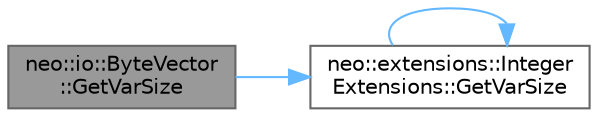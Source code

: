 digraph "neo::io::ByteVector::GetVarSize"
{
 // LATEX_PDF_SIZE
  bgcolor="transparent";
  edge [fontname=Helvetica,fontsize=10,labelfontname=Helvetica,labelfontsize=10];
  node [fontname=Helvetica,fontsize=10,shape=box,height=0.2,width=0.4];
  rankdir="LR";
  Node1 [id="Node000001",label="neo::io::ByteVector\l::GetVarSize",height=0.2,width=0.4,color="gray40", fillcolor="grey60", style="filled", fontcolor="black",tooltip="Gets the variable-length size of the vector."];
  Node1 -> Node2 [id="edge1_Node000001_Node000002",color="steelblue1",style="solid",tooltip=" "];
  Node2 [id="Node000002",label="neo::extensions::Integer\lExtensions::GetVarSize",height=0.2,width=0.4,color="grey40", fillcolor="white", style="filled",URL="$classneo_1_1extensions_1_1_integer_extensions.html#aefdb24d869b72931073a4264c64452fa",tooltip="Gets the size of variable-length of the data."];
  Node2 -> Node2 [id="edge2_Node000002_Node000002",color="steelblue1",style="solid",tooltip=" "];
}
